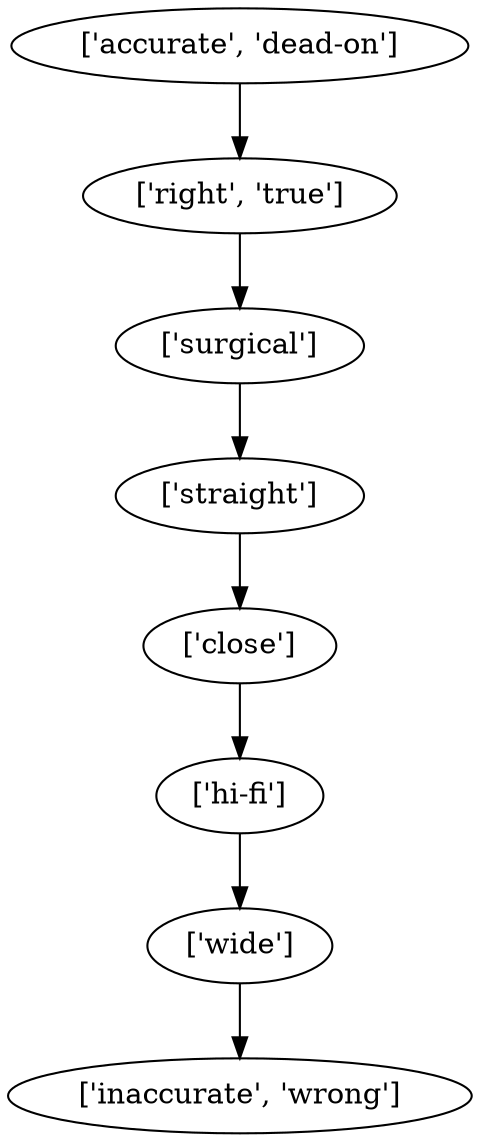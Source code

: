 strict digraph  {
	"['straight']" -> "['close']";
	"['close']" -> "['hi-fi']";
	"['accurate', 'dead-on']" -> "['right', 'true']";
	"['right', 'true']" -> "['surgical']";
	"['surgical']" -> "['straight']";
	"['hi-fi']" -> "['wide']";
	"['wide']" -> "['inaccurate', 'wrong']";
}
